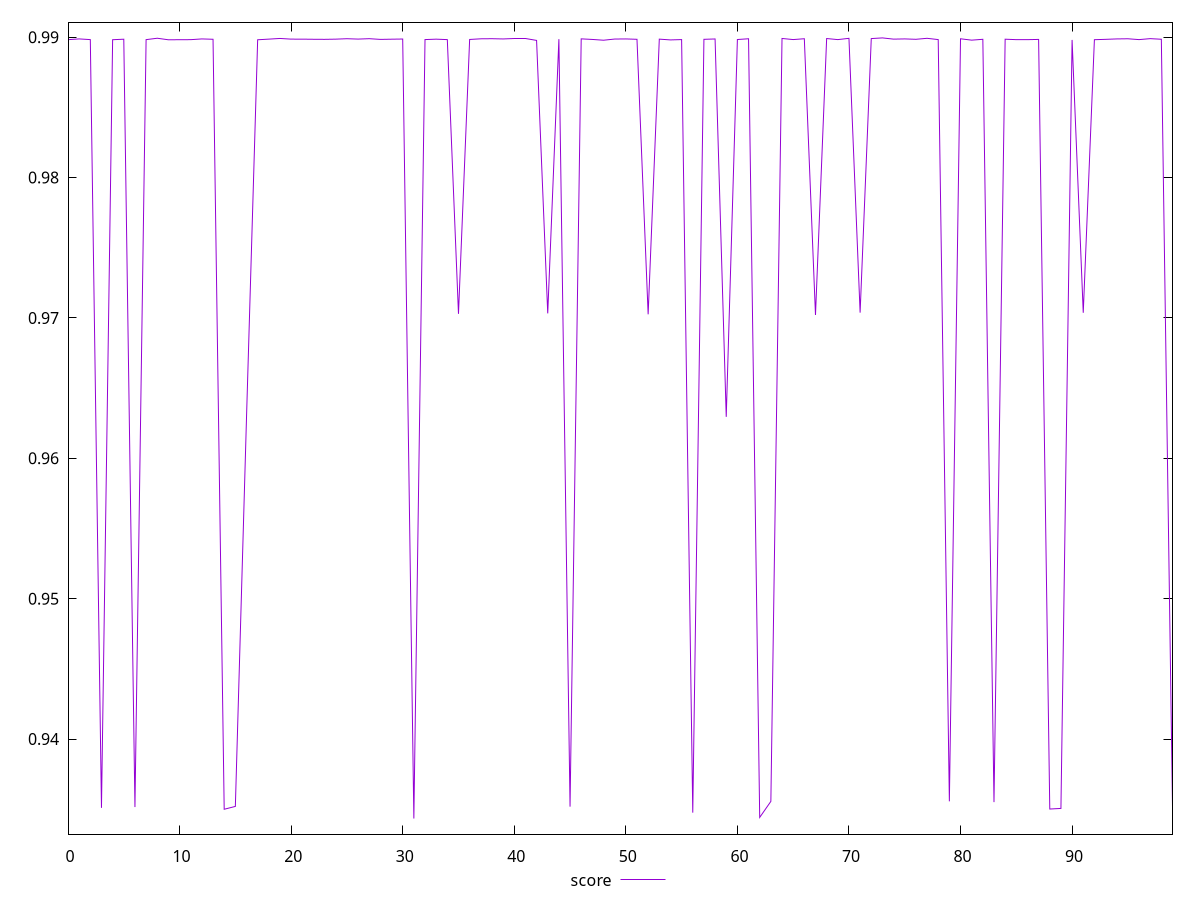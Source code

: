reset

$score <<EOF
0 0.9898219098987778
1 0.9898748859354036
2 0.9898256696714274
3 0.9350994495296603
4 0.9898181662107337
5 0.989854076949239
6 0.9351555818639704
7 0.9898239158033865
8 0.9899231139215671
9 0.98981311472864
10 0.9898187553625529
11 0.9898221147700731
12 0.9898745585049351
13 0.9898492469446567
14 0.9349985394070631
15 0.9352014602193793
16 0.962885655474979
17 0.9898146692214953
18 0.9898602845413703
19 0.9899082101641088
20 0.9898594672359111
21 0.9898585987972724
22 0.9898494727222098
23 0.989844266146003
24 0.9898580751541723
25 0.9898893575999475
26 0.989862510608598
27 0.989891443189249
28 0.9898406306374546
29 0.9898551841261901
30 0.9898672169732321
31 0.9343390964023497
32 0.9898277134445849
33 0.9898571427661864
34 0.9898254093786291
35 0.9702917885497586
36 0.9898360391066944
37 0.9898828694938577
38 0.9898899947779837
39 0.9898722875451239
40 0.98987026719068
41 0.9898704671122762
42 0.9897689117559385
43 0.9703242102406637
44 0.9898568958221214
45 0.9351823423010958
46 0.9898789803032438
47 0.9898376337338719
48 0.9897820705865638
49 0.9898652724893268
50 0.9898737888009115
51 0.9898475982337432
52 0.9702573470966446
53 0.9898588201690318
54 0.9898046047216028
55 0.9898271545295061
56 0.9347562748767373
57 0.9898459919411684
58 0.9898714071313359
59 0.9629527865994192
60 0.9898313266636586
61 0.989886494192344
62 0.9344181401474968
63 0.9355601826257338
64 0.9899069968184037
65 0.9898287629510147
66 0.9898873439286688
67 0.9702073248374508
68 0.989902210298185
69 0.9898258872896231
70 0.9899167515409313
71 0.9703754071451369
72 0.9898988952763665
73 0.9899467495008307
74 0.989859313985896
75 0.9898754174622562
76 0.9898478325583292
77 0.9899180700315151
78 0.989827376391553
79 0.9355656313517132
80 0.9898840636647266
81 0.9897873341550454
82 0.9898476408385009
83 0.935508385515563
84 0.9898544687294166
85 0.9898229299579124
86 0.9898232415095282
87 0.9898386270876884
88 0.9350150716014789
89 0.9350584048329447
90 0.9898038141269376
91 0.9703661640355069
92 0.9898194597512338
93 0.9898448371730373
94 0.9898741034915881
95 0.9898856996427101
96 0.9898258702216495
97 0.9898941399820615
98 0.9898511978850182
99 0.9351994674345541
EOF

set key outside below
set xrange [0:99]
set yrange [0.93322694334038:0.9910589025628004]
set terminal svg size 640, 490 enhanced background rgb 'white'
set output "report_00007_2020-12-11T15:55:29.892Z/first-contentful-paint/samples/pages+cached+noexternal+nofonts+nosvg+noimg/score/values.svg"

plot $score title "score" with line

reset
